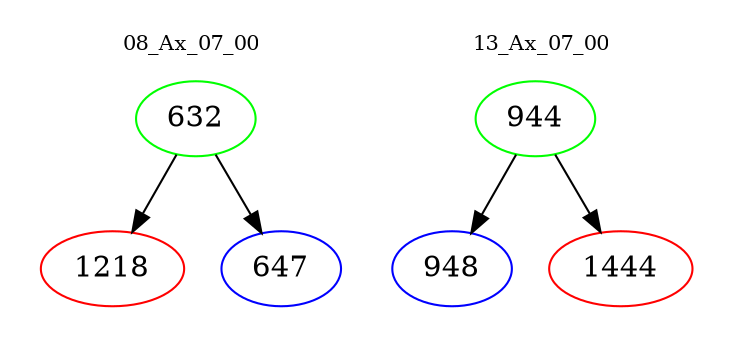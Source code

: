 digraph{
subgraph cluster_0 {
color = white
label = "08_Ax_07_00";
fontsize=10;
T0_632 [label="632", color="green"]
T0_632 -> T0_1218 [color="black"]
T0_1218 [label="1218", color="red"]
T0_632 -> T0_647 [color="black"]
T0_647 [label="647", color="blue"]
}
subgraph cluster_1 {
color = white
label = "13_Ax_07_00";
fontsize=10;
T1_944 [label="944", color="green"]
T1_944 -> T1_948 [color="black"]
T1_948 [label="948", color="blue"]
T1_944 -> T1_1444 [color="black"]
T1_1444 [label="1444", color="red"]
}
}
